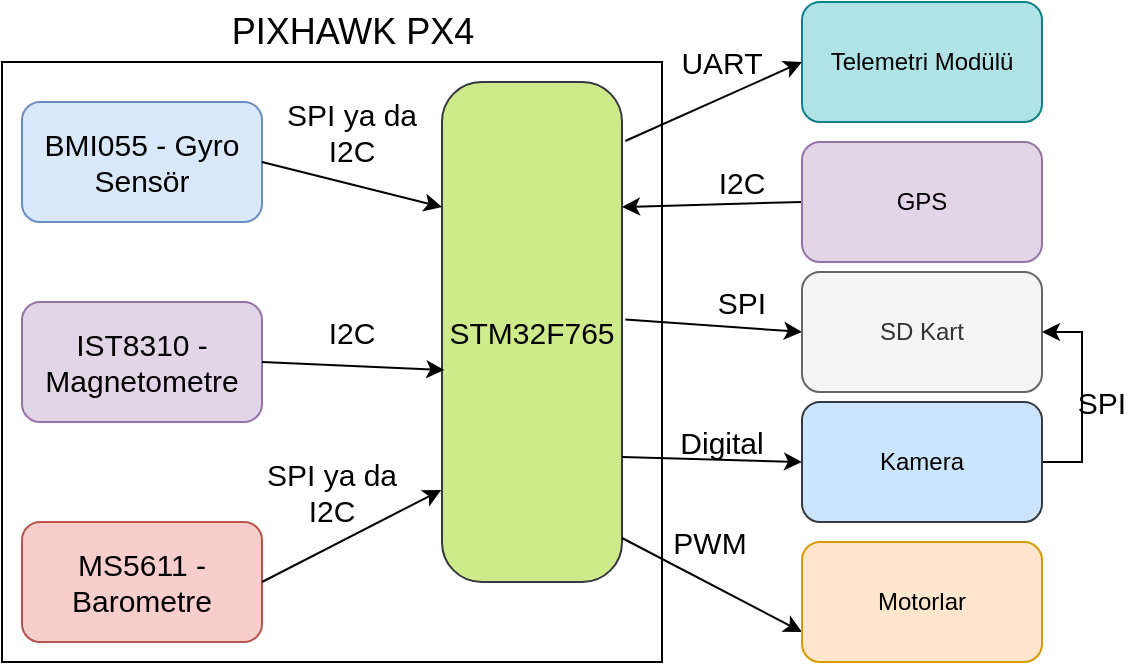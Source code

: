 <mxfile version="14.5.10" type="github">
  <diagram id="tKVIa3FBMVcT6cY5Scj_" name="Page-1">
    <mxGraphModel dx="998" dy="548" grid="1" gridSize="10" guides="1" tooltips="1" connect="1" arrows="1" fold="1" page="1" pageScale="1" pageWidth="827" pageHeight="1169" math="0" shadow="0">
      <root>
        <mxCell id="0" />
        <mxCell id="1" parent="0" />
        <mxCell id="ENwuv9KXUSa9GBN87nCl-1" value="&lt;font style=&quot;font-size: 15px&quot;&gt;STM32F765&lt;/font&gt;" style="rounded=1;whiteSpace=wrap;html=1;fillColor=#cdeb8b;strokeColor=#36393d;arcSize=22;" parent="1" vertex="1">
          <mxGeometry x="260" y="100" width="90" height="250" as="geometry" />
        </mxCell>
        <mxCell id="9tuDKPlhs7YXbbd0itj1-3" value="Telemetri Modülü" style="rounded=1;whiteSpace=wrap;html=1;fillColor=#b0e3e6;strokeColor=#0e8088;" parent="1" vertex="1">
          <mxGeometry x="440" y="60" width="120" height="60" as="geometry" />
        </mxCell>
        <mxCell id="9tuDKPlhs7YXbbd0itj1-8" value="" style="endArrow=classic;html=1;entryX=0;entryY=0.75;entryDx=0;entryDy=0;exitX=1;exitY=0.912;exitDx=0;exitDy=0;exitPerimeter=0;" parent="1" source="ENwuv9KXUSa9GBN87nCl-1" target="UWXWHsnN_4Nre7ef4Hc5-14" edge="1">
          <mxGeometry width="50" height="50" relative="1" as="geometry">
            <mxPoint x="400" y="380" as="sourcePoint" />
            <mxPoint x="480" y="110" as="targetPoint" />
            <Array as="points" />
          </mxGeometry>
        </mxCell>
        <mxCell id="9tuDKPlhs7YXbbd0itj1-10" value="" style="endArrow=classic;html=1;entryX=0;entryY=0.5;entryDx=0;entryDy=0;exitX=1.018;exitY=0.475;exitDx=0;exitDy=0;exitPerimeter=0;" parent="1" source="ENwuv9KXUSa9GBN87nCl-1" target="UWXWHsnN_4Nre7ef4Hc5-16" edge="1">
          <mxGeometry width="50" height="50" relative="1" as="geometry">
            <mxPoint x="610" y="320" as="sourcePoint" />
            <mxPoint x="730" y="440" as="targetPoint" />
          </mxGeometry>
        </mxCell>
        <mxCell id="016LvDlobwKWfPH8vDzo-3" value="&lt;font style=&quot;font-size: 15px&quot;&gt;I2C&lt;/font&gt;" style="text;html=1;strokeColor=none;fillColor=none;align=center;verticalAlign=middle;whiteSpace=wrap;rounded=0;" parent="1" vertex="1">
          <mxGeometry x="390" y="140" width="40" height="20" as="geometry" />
        </mxCell>
        <mxCell id="016LvDlobwKWfPH8vDzo-4" value="&lt;font style=&quot;font-size: 15px&quot;&gt;PWM&lt;/font&gt;" style="text;html=1;strokeColor=none;fillColor=none;align=center;verticalAlign=middle;whiteSpace=wrap;rounded=0;" parent="1" vertex="1">
          <mxGeometry x="373.5" y="320" width="40" height="20" as="geometry" />
        </mxCell>
        <mxCell id="016LvDlobwKWfPH8vDzo-7" value="" style="endArrow=classic;html=1;exitX=1;exitY=0.75;exitDx=0;exitDy=0;entryX=0;entryY=0.5;entryDx=0;entryDy=0;" parent="1" source="ENwuv9KXUSa9GBN87nCl-1" target="UWXWHsnN_4Nre7ef4Hc5-17" edge="1">
          <mxGeometry width="50" height="50" relative="1" as="geometry">
            <mxPoint x="610" y="310" as="sourcePoint" />
            <mxPoint x="660" y="260" as="targetPoint" />
          </mxGeometry>
        </mxCell>
        <mxCell id="TPGLD9OjjRFRo52PgCfq-1" value="&lt;font style=&quot;font-size: 15px&quot;&gt;SPI&lt;/font&gt;" style="text;html=1;strokeColor=none;fillColor=none;align=center;verticalAlign=middle;whiteSpace=wrap;rounded=0;" parent="1" vertex="1">
          <mxGeometry x="390" y="200" width="40" height="20" as="geometry" />
        </mxCell>
        <mxCell id="UWXWHsnN_4Nre7ef4Hc5-1" value="&lt;font style=&quot;font-size: 15px&quot;&gt;UART&lt;/font&gt;" style="text;html=1;strokeColor=none;fillColor=none;align=center;verticalAlign=middle;whiteSpace=wrap;rounded=0;" vertex="1" parent="1">
          <mxGeometry x="380" y="80" width="40" height="20" as="geometry" />
        </mxCell>
        <mxCell id="UWXWHsnN_4Nre7ef4Hc5-5" value="" style="endArrow=classic;html=1;entryX=0;entryY=0.5;entryDx=0;entryDy=0;exitX=1.018;exitY=0.118;exitDx=0;exitDy=0;exitPerimeter=0;" edge="1" parent="1" source="ENwuv9KXUSa9GBN87nCl-1" target="9tuDKPlhs7YXbbd0itj1-3">
          <mxGeometry width="50" height="50" relative="1" as="geometry">
            <mxPoint x="390" y="430" as="sourcePoint" />
            <mxPoint x="660" y="270" as="targetPoint" />
          </mxGeometry>
        </mxCell>
        <mxCell id="UWXWHsnN_4Nre7ef4Hc5-6" value="&lt;font style=&quot;font-size: 15px&quot;&gt;Digital&lt;/font&gt;" style="text;html=1;strokeColor=none;fillColor=none;align=center;verticalAlign=middle;whiteSpace=wrap;rounded=0;" vertex="1" parent="1">
          <mxGeometry x="380" y="270" width="40" height="20" as="geometry" />
        </mxCell>
        <mxCell id="UWXWHsnN_4Nre7ef4Hc5-11" value="&lt;font style=&quot;font-size: 15px&quot;&gt;SPI&lt;/font&gt;" style="text;html=1;strokeColor=none;fillColor=none;align=center;verticalAlign=middle;whiteSpace=wrap;rounded=0;" vertex="1" parent="1">
          <mxGeometry x="570" y="250" width="40" height="20" as="geometry" />
        </mxCell>
        <mxCell id="UWXWHsnN_4Nre7ef4Hc5-13" value="" style="endArrow=classic;html=1;exitX=0;exitY=0.5;exitDx=0;exitDy=0;entryX=1;entryY=0.25;entryDx=0;entryDy=0;" edge="1" parent="1" source="UWXWHsnN_4Nre7ef4Hc5-15" target="ENwuv9KXUSa9GBN87nCl-1">
          <mxGeometry width="50" height="50" relative="1" as="geometry">
            <mxPoint x="750" y="210" as="sourcePoint" />
            <mxPoint x="660" y="260" as="targetPoint" />
          </mxGeometry>
        </mxCell>
        <mxCell id="UWXWHsnN_4Nre7ef4Hc5-14" value="Motorlar" style="rounded=1;whiteSpace=wrap;html=1;fillColor=#ffe6cc;strokeColor=#d79b00;" vertex="1" parent="1">
          <mxGeometry x="440" y="330" width="120" height="60" as="geometry" />
        </mxCell>
        <mxCell id="UWXWHsnN_4Nre7ef4Hc5-15" value="GPS" style="rounded=1;whiteSpace=wrap;html=1;fillColor=#e1d5e7;strokeColor=#9673a6;" vertex="1" parent="1">
          <mxGeometry x="440" y="130" width="120" height="60" as="geometry" />
        </mxCell>
        <mxCell id="UWXWHsnN_4Nre7ef4Hc5-16" value="SD Kart" style="rounded=1;whiteSpace=wrap;html=1;fillColor=#f5f5f5;strokeColor=#666666;fontColor=#333333;" vertex="1" parent="1">
          <mxGeometry x="440" y="195" width="120" height="60" as="geometry" />
        </mxCell>
        <mxCell id="UWXWHsnN_4Nre7ef4Hc5-19" style="edgeStyle=orthogonalEdgeStyle;rounded=0;orthogonalLoop=1;jettySize=auto;html=1;exitX=1;exitY=0.5;exitDx=0;exitDy=0;entryX=1;entryY=0.5;entryDx=0;entryDy=0;" edge="1" parent="1" source="UWXWHsnN_4Nre7ef4Hc5-17" target="UWXWHsnN_4Nre7ef4Hc5-16">
          <mxGeometry relative="1" as="geometry" />
        </mxCell>
        <mxCell id="UWXWHsnN_4Nre7ef4Hc5-17" value="Kamera" style="rounded=1;whiteSpace=wrap;html=1;fillColor=#cce5ff;strokeColor=#36393d;" vertex="1" parent="1">
          <mxGeometry x="440" y="260" width="120" height="60" as="geometry" />
        </mxCell>
        <mxCell id="UWXWHsnN_4Nre7ef4Hc5-21" value="&lt;font style=&quot;font-size: 15px&quot;&gt;BMI055 - Gyro Sensör&lt;/font&gt;" style="rounded=1;whiteSpace=wrap;html=1;fillColor=#dae8fc;strokeColor=#6c8ebf;" vertex="1" parent="1">
          <mxGeometry x="50" y="110" width="120" height="60" as="geometry" />
        </mxCell>
        <mxCell id="UWXWHsnN_4Nre7ef4Hc5-22" value="" style="endArrow=classic;html=1;exitX=1;exitY=0.5;exitDx=0;exitDy=0;entryX=0;entryY=0.25;entryDx=0;entryDy=0;" edge="1" parent="1" source="UWXWHsnN_4Nre7ef4Hc5-21" target="ENwuv9KXUSa9GBN87nCl-1">
          <mxGeometry width="50" height="50" relative="1" as="geometry">
            <mxPoint x="390" y="330" as="sourcePoint" />
            <mxPoint x="440" y="280" as="targetPoint" />
          </mxGeometry>
        </mxCell>
        <mxCell id="UWXWHsnN_4Nre7ef4Hc5-23" value="&lt;font style=&quot;font-size: 15px&quot;&gt;SPI ya da I2C&lt;/font&gt;" style="text;html=1;strokeColor=none;fillColor=none;align=center;verticalAlign=middle;whiteSpace=wrap;rounded=0;" vertex="1" parent="1">
          <mxGeometry x="170" y="110" width="90" height="30" as="geometry" />
        </mxCell>
        <mxCell id="UWXWHsnN_4Nre7ef4Hc5-25" value="&lt;font style=&quot;font-size: 15px&quot;&gt;IST8310 - Magnetometre&lt;/font&gt;" style="rounded=1;whiteSpace=wrap;html=1;fillColor=#e1d5e7;strokeColor=#9673a6;" vertex="1" parent="1">
          <mxGeometry x="50" y="210" width="120" height="60" as="geometry" />
        </mxCell>
        <mxCell id="UWXWHsnN_4Nre7ef4Hc5-26" value="" style="endArrow=classic;html=1;exitX=1;exitY=0.5;exitDx=0;exitDy=0;entryX=0.013;entryY=0.576;entryDx=0;entryDy=0;entryPerimeter=0;" edge="1" parent="1" source="UWXWHsnN_4Nre7ef4Hc5-25" target="ENwuv9KXUSa9GBN87nCl-1">
          <mxGeometry width="50" height="50" relative="1" as="geometry">
            <mxPoint x="390" y="300" as="sourcePoint" />
            <mxPoint x="440" y="250" as="targetPoint" />
          </mxGeometry>
        </mxCell>
        <mxCell id="UWXWHsnN_4Nre7ef4Hc5-27" value="&lt;font style=&quot;font-size: 15px&quot;&gt;I2C&lt;/font&gt;" style="text;html=1;strokeColor=none;fillColor=none;align=center;verticalAlign=middle;whiteSpace=wrap;rounded=0;" vertex="1" parent="1">
          <mxGeometry x="195" y="215" width="40" height="20" as="geometry" />
        </mxCell>
        <mxCell id="UWXWHsnN_4Nre7ef4Hc5-29" value="&lt;font style=&quot;font-size: 15px&quot;&gt;MS5611 - Barometre&lt;/font&gt;" style="rounded=1;whiteSpace=wrap;html=1;fillColor=#f8cecc;strokeColor=#b85450;" vertex="1" parent="1">
          <mxGeometry x="50" y="320" width="120" height="60" as="geometry" />
        </mxCell>
        <mxCell id="UWXWHsnN_4Nre7ef4Hc5-30" value="" style="endArrow=classic;html=1;exitX=1;exitY=0.5;exitDx=0;exitDy=0;entryX=-0.004;entryY=0.816;entryDx=0;entryDy=0;entryPerimeter=0;" edge="1" parent="1" source="UWXWHsnN_4Nre7ef4Hc5-29" target="ENwuv9KXUSa9GBN87nCl-1">
          <mxGeometry width="50" height="50" relative="1" as="geometry">
            <mxPoint x="390" y="290" as="sourcePoint" />
            <mxPoint x="440" y="240" as="targetPoint" />
          </mxGeometry>
        </mxCell>
        <mxCell id="UWXWHsnN_4Nre7ef4Hc5-31" value="&lt;font style=&quot;font-size: 15px&quot;&gt;SPI ya da I2C&lt;/font&gt;" style="text;html=1;strokeColor=none;fillColor=none;align=center;verticalAlign=middle;whiteSpace=wrap;rounded=0;" vertex="1" parent="1">
          <mxGeometry x="160" y="290" width="90" height="30" as="geometry" />
        </mxCell>
        <mxCell id="UWXWHsnN_4Nre7ef4Hc5-32" value="" style="rounded=0;whiteSpace=wrap;html=1;fillColor=none;" vertex="1" parent="1">
          <mxGeometry x="40" y="90" width="330" height="300" as="geometry" />
        </mxCell>
        <mxCell id="UWXWHsnN_4Nre7ef4Hc5-33" value="&lt;font style=&quot;font-size: 18px&quot;&gt;PIXHAWK PX4&lt;/font&gt;" style="text;html=1;strokeColor=none;fillColor=none;align=center;verticalAlign=middle;whiteSpace=wrap;rounded=0;" vertex="1" parent="1">
          <mxGeometry x="142.5" y="70" width="145" height="10" as="geometry" />
        </mxCell>
      </root>
    </mxGraphModel>
  </diagram>
</mxfile>
